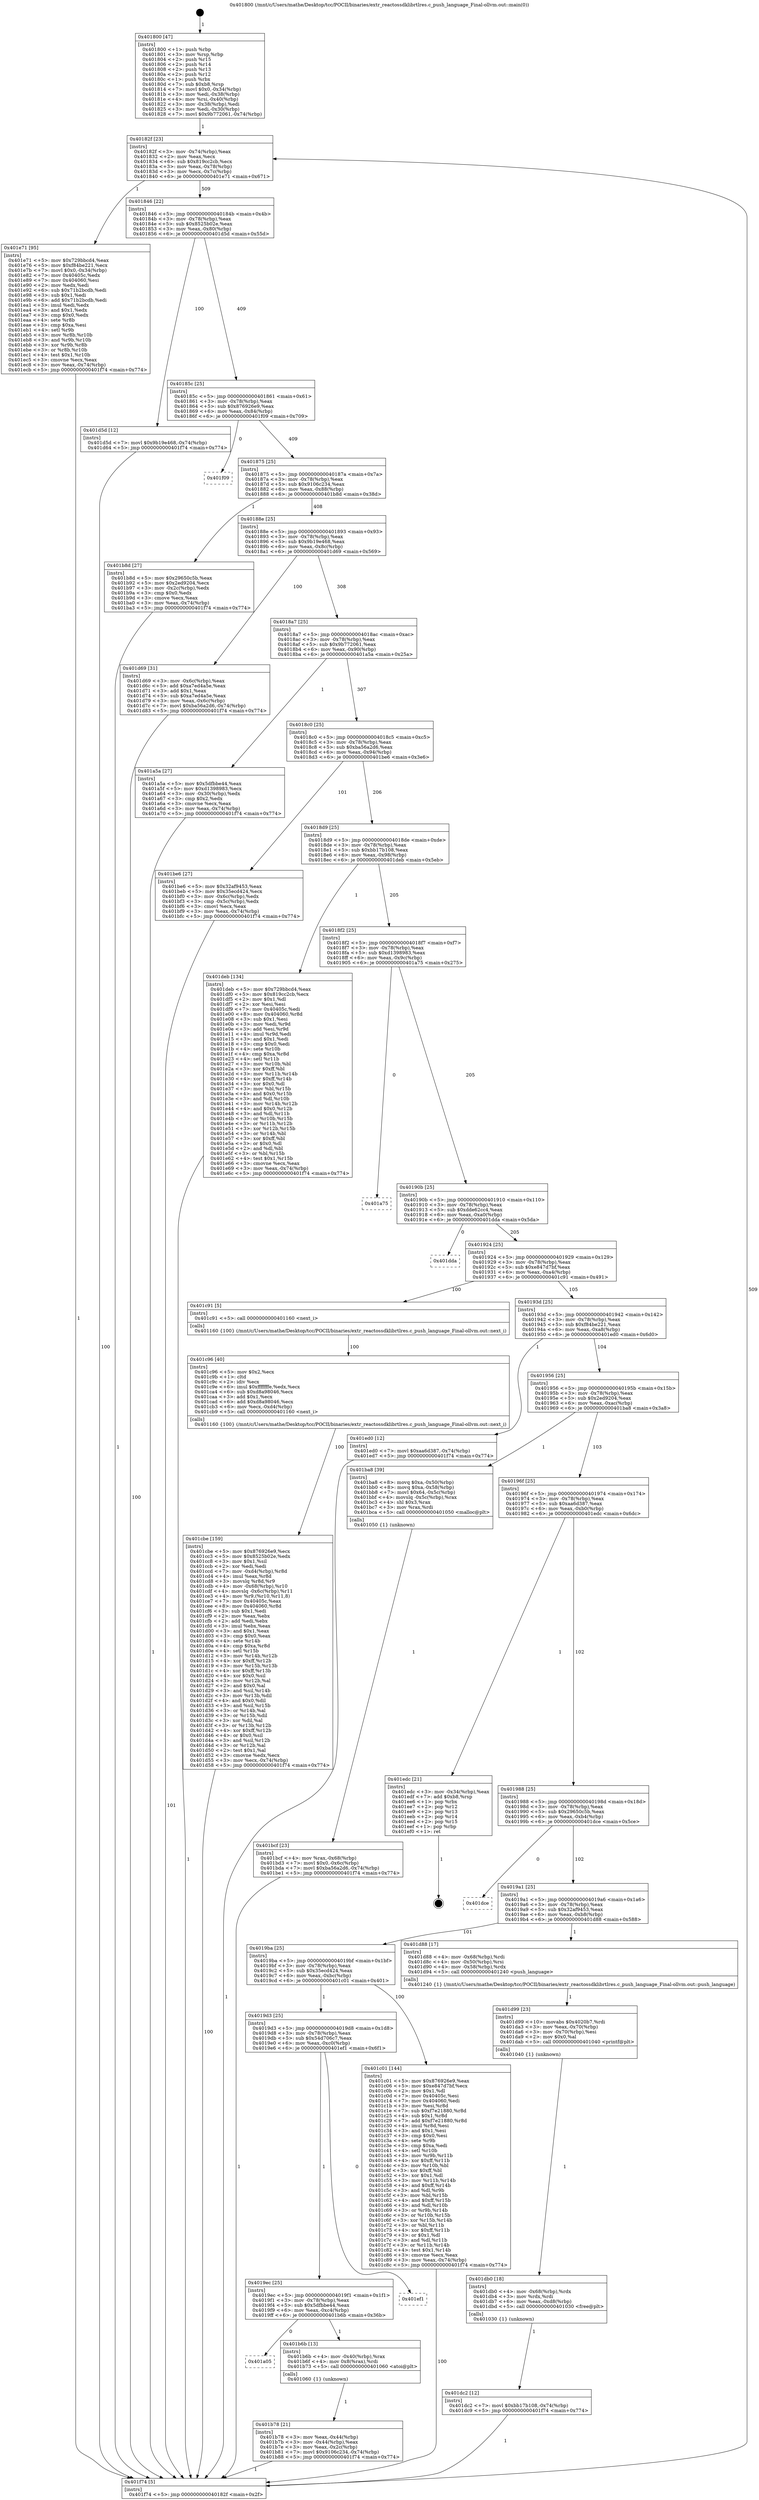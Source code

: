 digraph "0x401800" {
  label = "0x401800 (/mnt/c/Users/mathe/Desktop/tcc/POCII/binaries/extr_reactossdklibrtlres.c_push_language_Final-ollvm.out::main(0))"
  labelloc = "t"
  node[shape=record]

  Entry [label="",width=0.3,height=0.3,shape=circle,fillcolor=black,style=filled]
  "0x40182f" [label="{
     0x40182f [23]\l
     | [instrs]\l
     &nbsp;&nbsp;0x40182f \<+3\>: mov -0x74(%rbp),%eax\l
     &nbsp;&nbsp;0x401832 \<+2\>: mov %eax,%ecx\l
     &nbsp;&nbsp;0x401834 \<+6\>: sub $0x819cc2cb,%ecx\l
     &nbsp;&nbsp;0x40183a \<+3\>: mov %eax,-0x78(%rbp)\l
     &nbsp;&nbsp;0x40183d \<+3\>: mov %ecx,-0x7c(%rbp)\l
     &nbsp;&nbsp;0x401840 \<+6\>: je 0000000000401e71 \<main+0x671\>\l
  }"]
  "0x401e71" [label="{
     0x401e71 [95]\l
     | [instrs]\l
     &nbsp;&nbsp;0x401e71 \<+5\>: mov $0x729bbcd4,%eax\l
     &nbsp;&nbsp;0x401e76 \<+5\>: mov $0xf84be221,%ecx\l
     &nbsp;&nbsp;0x401e7b \<+7\>: movl $0x0,-0x34(%rbp)\l
     &nbsp;&nbsp;0x401e82 \<+7\>: mov 0x40405c,%edx\l
     &nbsp;&nbsp;0x401e89 \<+7\>: mov 0x404060,%esi\l
     &nbsp;&nbsp;0x401e90 \<+2\>: mov %edx,%edi\l
     &nbsp;&nbsp;0x401e92 \<+6\>: sub $0x71b2bcdb,%edi\l
     &nbsp;&nbsp;0x401e98 \<+3\>: sub $0x1,%edi\l
     &nbsp;&nbsp;0x401e9b \<+6\>: add $0x71b2bcdb,%edi\l
     &nbsp;&nbsp;0x401ea1 \<+3\>: imul %edi,%edx\l
     &nbsp;&nbsp;0x401ea4 \<+3\>: and $0x1,%edx\l
     &nbsp;&nbsp;0x401ea7 \<+3\>: cmp $0x0,%edx\l
     &nbsp;&nbsp;0x401eaa \<+4\>: sete %r8b\l
     &nbsp;&nbsp;0x401eae \<+3\>: cmp $0xa,%esi\l
     &nbsp;&nbsp;0x401eb1 \<+4\>: setl %r9b\l
     &nbsp;&nbsp;0x401eb5 \<+3\>: mov %r8b,%r10b\l
     &nbsp;&nbsp;0x401eb8 \<+3\>: and %r9b,%r10b\l
     &nbsp;&nbsp;0x401ebb \<+3\>: xor %r9b,%r8b\l
     &nbsp;&nbsp;0x401ebe \<+3\>: or %r8b,%r10b\l
     &nbsp;&nbsp;0x401ec1 \<+4\>: test $0x1,%r10b\l
     &nbsp;&nbsp;0x401ec5 \<+3\>: cmovne %ecx,%eax\l
     &nbsp;&nbsp;0x401ec8 \<+3\>: mov %eax,-0x74(%rbp)\l
     &nbsp;&nbsp;0x401ecb \<+5\>: jmp 0000000000401f74 \<main+0x774\>\l
  }"]
  "0x401846" [label="{
     0x401846 [22]\l
     | [instrs]\l
     &nbsp;&nbsp;0x401846 \<+5\>: jmp 000000000040184b \<main+0x4b\>\l
     &nbsp;&nbsp;0x40184b \<+3\>: mov -0x78(%rbp),%eax\l
     &nbsp;&nbsp;0x40184e \<+5\>: sub $0x8525b02e,%eax\l
     &nbsp;&nbsp;0x401853 \<+3\>: mov %eax,-0x80(%rbp)\l
     &nbsp;&nbsp;0x401856 \<+6\>: je 0000000000401d5d \<main+0x55d\>\l
  }"]
  Exit [label="",width=0.3,height=0.3,shape=circle,fillcolor=black,style=filled,peripheries=2]
  "0x401d5d" [label="{
     0x401d5d [12]\l
     | [instrs]\l
     &nbsp;&nbsp;0x401d5d \<+7\>: movl $0x9b19e468,-0x74(%rbp)\l
     &nbsp;&nbsp;0x401d64 \<+5\>: jmp 0000000000401f74 \<main+0x774\>\l
  }"]
  "0x40185c" [label="{
     0x40185c [25]\l
     | [instrs]\l
     &nbsp;&nbsp;0x40185c \<+5\>: jmp 0000000000401861 \<main+0x61\>\l
     &nbsp;&nbsp;0x401861 \<+3\>: mov -0x78(%rbp),%eax\l
     &nbsp;&nbsp;0x401864 \<+5\>: sub $0x876926e9,%eax\l
     &nbsp;&nbsp;0x401869 \<+6\>: mov %eax,-0x84(%rbp)\l
     &nbsp;&nbsp;0x40186f \<+6\>: je 0000000000401f09 \<main+0x709\>\l
  }"]
  "0x401dc2" [label="{
     0x401dc2 [12]\l
     | [instrs]\l
     &nbsp;&nbsp;0x401dc2 \<+7\>: movl $0xbb17b108,-0x74(%rbp)\l
     &nbsp;&nbsp;0x401dc9 \<+5\>: jmp 0000000000401f74 \<main+0x774\>\l
  }"]
  "0x401f09" [label="{
     0x401f09\l
  }", style=dashed]
  "0x401875" [label="{
     0x401875 [25]\l
     | [instrs]\l
     &nbsp;&nbsp;0x401875 \<+5\>: jmp 000000000040187a \<main+0x7a\>\l
     &nbsp;&nbsp;0x40187a \<+3\>: mov -0x78(%rbp),%eax\l
     &nbsp;&nbsp;0x40187d \<+5\>: sub $0x9106c234,%eax\l
     &nbsp;&nbsp;0x401882 \<+6\>: mov %eax,-0x88(%rbp)\l
     &nbsp;&nbsp;0x401888 \<+6\>: je 0000000000401b8d \<main+0x38d\>\l
  }"]
  "0x401db0" [label="{
     0x401db0 [18]\l
     | [instrs]\l
     &nbsp;&nbsp;0x401db0 \<+4\>: mov -0x68(%rbp),%rdx\l
     &nbsp;&nbsp;0x401db4 \<+3\>: mov %rdx,%rdi\l
     &nbsp;&nbsp;0x401db7 \<+6\>: mov %eax,-0xd8(%rbp)\l
     &nbsp;&nbsp;0x401dbd \<+5\>: call 0000000000401030 \<free@plt\>\l
     | [calls]\l
     &nbsp;&nbsp;0x401030 \{1\} (unknown)\l
  }"]
  "0x401b8d" [label="{
     0x401b8d [27]\l
     | [instrs]\l
     &nbsp;&nbsp;0x401b8d \<+5\>: mov $0x29650c5b,%eax\l
     &nbsp;&nbsp;0x401b92 \<+5\>: mov $0x2ed9204,%ecx\l
     &nbsp;&nbsp;0x401b97 \<+3\>: mov -0x2c(%rbp),%edx\l
     &nbsp;&nbsp;0x401b9a \<+3\>: cmp $0x0,%edx\l
     &nbsp;&nbsp;0x401b9d \<+3\>: cmove %ecx,%eax\l
     &nbsp;&nbsp;0x401ba0 \<+3\>: mov %eax,-0x74(%rbp)\l
     &nbsp;&nbsp;0x401ba3 \<+5\>: jmp 0000000000401f74 \<main+0x774\>\l
  }"]
  "0x40188e" [label="{
     0x40188e [25]\l
     | [instrs]\l
     &nbsp;&nbsp;0x40188e \<+5\>: jmp 0000000000401893 \<main+0x93\>\l
     &nbsp;&nbsp;0x401893 \<+3\>: mov -0x78(%rbp),%eax\l
     &nbsp;&nbsp;0x401896 \<+5\>: sub $0x9b19e468,%eax\l
     &nbsp;&nbsp;0x40189b \<+6\>: mov %eax,-0x8c(%rbp)\l
     &nbsp;&nbsp;0x4018a1 \<+6\>: je 0000000000401d69 \<main+0x569\>\l
  }"]
  "0x401d99" [label="{
     0x401d99 [23]\l
     | [instrs]\l
     &nbsp;&nbsp;0x401d99 \<+10\>: movabs $0x4020b7,%rdi\l
     &nbsp;&nbsp;0x401da3 \<+3\>: mov %eax,-0x70(%rbp)\l
     &nbsp;&nbsp;0x401da6 \<+3\>: mov -0x70(%rbp),%esi\l
     &nbsp;&nbsp;0x401da9 \<+2\>: mov $0x0,%al\l
     &nbsp;&nbsp;0x401dab \<+5\>: call 0000000000401040 \<printf@plt\>\l
     | [calls]\l
     &nbsp;&nbsp;0x401040 \{1\} (unknown)\l
  }"]
  "0x401d69" [label="{
     0x401d69 [31]\l
     | [instrs]\l
     &nbsp;&nbsp;0x401d69 \<+3\>: mov -0x6c(%rbp),%eax\l
     &nbsp;&nbsp;0x401d6c \<+5\>: add $0xa7ed4a5e,%eax\l
     &nbsp;&nbsp;0x401d71 \<+3\>: add $0x1,%eax\l
     &nbsp;&nbsp;0x401d74 \<+5\>: sub $0xa7ed4a5e,%eax\l
     &nbsp;&nbsp;0x401d79 \<+3\>: mov %eax,-0x6c(%rbp)\l
     &nbsp;&nbsp;0x401d7c \<+7\>: movl $0xba56a2d6,-0x74(%rbp)\l
     &nbsp;&nbsp;0x401d83 \<+5\>: jmp 0000000000401f74 \<main+0x774\>\l
  }"]
  "0x4018a7" [label="{
     0x4018a7 [25]\l
     | [instrs]\l
     &nbsp;&nbsp;0x4018a7 \<+5\>: jmp 00000000004018ac \<main+0xac\>\l
     &nbsp;&nbsp;0x4018ac \<+3\>: mov -0x78(%rbp),%eax\l
     &nbsp;&nbsp;0x4018af \<+5\>: sub $0x9b772061,%eax\l
     &nbsp;&nbsp;0x4018b4 \<+6\>: mov %eax,-0x90(%rbp)\l
     &nbsp;&nbsp;0x4018ba \<+6\>: je 0000000000401a5a \<main+0x25a\>\l
  }"]
  "0x401cbe" [label="{
     0x401cbe [159]\l
     | [instrs]\l
     &nbsp;&nbsp;0x401cbe \<+5\>: mov $0x876926e9,%ecx\l
     &nbsp;&nbsp;0x401cc3 \<+5\>: mov $0x8525b02e,%edx\l
     &nbsp;&nbsp;0x401cc8 \<+3\>: mov $0x1,%sil\l
     &nbsp;&nbsp;0x401ccb \<+2\>: xor %edi,%edi\l
     &nbsp;&nbsp;0x401ccd \<+7\>: mov -0xd4(%rbp),%r8d\l
     &nbsp;&nbsp;0x401cd4 \<+4\>: imul %eax,%r8d\l
     &nbsp;&nbsp;0x401cd8 \<+3\>: movslq %r8d,%r9\l
     &nbsp;&nbsp;0x401cdb \<+4\>: mov -0x68(%rbp),%r10\l
     &nbsp;&nbsp;0x401cdf \<+4\>: movslq -0x6c(%rbp),%r11\l
     &nbsp;&nbsp;0x401ce3 \<+4\>: mov %r9,(%r10,%r11,8)\l
     &nbsp;&nbsp;0x401ce7 \<+7\>: mov 0x40405c,%eax\l
     &nbsp;&nbsp;0x401cee \<+8\>: mov 0x404060,%r8d\l
     &nbsp;&nbsp;0x401cf6 \<+3\>: sub $0x1,%edi\l
     &nbsp;&nbsp;0x401cf9 \<+2\>: mov %eax,%ebx\l
     &nbsp;&nbsp;0x401cfb \<+2\>: add %edi,%ebx\l
     &nbsp;&nbsp;0x401cfd \<+3\>: imul %ebx,%eax\l
     &nbsp;&nbsp;0x401d00 \<+3\>: and $0x1,%eax\l
     &nbsp;&nbsp;0x401d03 \<+3\>: cmp $0x0,%eax\l
     &nbsp;&nbsp;0x401d06 \<+4\>: sete %r14b\l
     &nbsp;&nbsp;0x401d0a \<+4\>: cmp $0xa,%r8d\l
     &nbsp;&nbsp;0x401d0e \<+4\>: setl %r15b\l
     &nbsp;&nbsp;0x401d12 \<+3\>: mov %r14b,%r12b\l
     &nbsp;&nbsp;0x401d15 \<+4\>: xor $0xff,%r12b\l
     &nbsp;&nbsp;0x401d19 \<+3\>: mov %r15b,%r13b\l
     &nbsp;&nbsp;0x401d1c \<+4\>: xor $0xff,%r13b\l
     &nbsp;&nbsp;0x401d20 \<+4\>: xor $0x0,%sil\l
     &nbsp;&nbsp;0x401d24 \<+3\>: mov %r12b,%al\l
     &nbsp;&nbsp;0x401d27 \<+2\>: and $0x0,%al\l
     &nbsp;&nbsp;0x401d29 \<+3\>: and %sil,%r14b\l
     &nbsp;&nbsp;0x401d2c \<+3\>: mov %r13b,%dil\l
     &nbsp;&nbsp;0x401d2f \<+4\>: and $0x0,%dil\l
     &nbsp;&nbsp;0x401d33 \<+3\>: and %sil,%r15b\l
     &nbsp;&nbsp;0x401d36 \<+3\>: or %r14b,%al\l
     &nbsp;&nbsp;0x401d39 \<+3\>: or %r15b,%dil\l
     &nbsp;&nbsp;0x401d3c \<+3\>: xor %dil,%al\l
     &nbsp;&nbsp;0x401d3f \<+3\>: or %r13b,%r12b\l
     &nbsp;&nbsp;0x401d42 \<+4\>: xor $0xff,%r12b\l
     &nbsp;&nbsp;0x401d46 \<+4\>: or $0x0,%sil\l
     &nbsp;&nbsp;0x401d4a \<+3\>: and %sil,%r12b\l
     &nbsp;&nbsp;0x401d4d \<+3\>: or %r12b,%al\l
     &nbsp;&nbsp;0x401d50 \<+2\>: test $0x1,%al\l
     &nbsp;&nbsp;0x401d52 \<+3\>: cmovne %edx,%ecx\l
     &nbsp;&nbsp;0x401d55 \<+3\>: mov %ecx,-0x74(%rbp)\l
     &nbsp;&nbsp;0x401d58 \<+5\>: jmp 0000000000401f74 \<main+0x774\>\l
  }"]
  "0x401a5a" [label="{
     0x401a5a [27]\l
     | [instrs]\l
     &nbsp;&nbsp;0x401a5a \<+5\>: mov $0x5dfbbe44,%eax\l
     &nbsp;&nbsp;0x401a5f \<+5\>: mov $0xd1398983,%ecx\l
     &nbsp;&nbsp;0x401a64 \<+3\>: mov -0x30(%rbp),%edx\l
     &nbsp;&nbsp;0x401a67 \<+3\>: cmp $0x2,%edx\l
     &nbsp;&nbsp;0x401a6a \<+3\>: cmovne %ecx,%eax\l
     &nbsp;&nbsp;0x401a6d \<+3\>: mov %eax,-0x74(%rbp)\l
     &nbsp;&nbsp;0x401a70 \<+5\>: jmp 0000000000401f74 \<main+0x774\>\l
  }"]
  "0x4018c0" [label="{
     0x4018c0 [25]\l
     | [instrs]\l
     &nbsp;&nbsp;0x4018c0 \<+5\>: jmp 00000000004018c5 \<main+0xc5\>\l
     &nbsp;&nbsp;0x4018c5 \<+3\>: mov -0x78(%rbp),%eax\l
     &nbsp;&nbsp;0x4018c8 \<+5\>: sub $0xba56a2d6,%eax\l
     &nbsp;&nbsp;0x4018cd \<+6\>: mov %eax,-0x94(%rbp)\l
     &nbsp;&nbsp;0x4018d3 \<+6\>: je 0000000000401be6 \<main+0x3e6\>\l
  }"]
  "0x401f74" [label="{
     0x401f74 [5]\l
     | [instrs]\l
     &nbsp;&nbsp;0x401f74 \<+5\>: jmp 000000000040182f \<main+0x2f\>\l
  }"]
  "0x401800" [label="{
     0x401800 [47]\l
     | [instrs]\l
     &nbsp;&nbsp;0x401800 \<+1\>: push %rbp\l
     &nbsp;&nbsp;0x401801 \<+3\>: mov %rsp,%rbp\l
     &nbsp;&nbsp;0x401804 \<+2\>: push %r15\l
     &nbsp;&nbsp;0x401806 \<+2\>: push %r14\l
     &nbsp;&nbsp;0x401808 \<+2\>: push %r13\l
     &nbsp;&nbsp;0x40180a \<+2\>: push %r12\l
     &nbsp;&nbsp;0x40180c \<+1\>: push %rbx\l
     &nbsp;&nbsp;0x40180d \<+7\>: sub $0xb8,%rsp\l
     &nbsp;&nbsp;0x401814 \<+7\>: movl $0x0,-0x34(%rbp)\l
     &nbsp;&nbsp;0x40181b \<+3\>: mov %edi,-0x38(%rbp)\l
     &nbsp;&nbsp;0x40181e \<+4\>: mov %rsi,-0x40(%rbp)\l
     &nbsp;&nbsp;0x401822 \<+3\>: mov -0x38(%rbp),%edi\l
     &nbsp;&nbsp;0x401825 \<+3\>: mov %edi,-0x30(%rbp)\l
     &nbsp;&nbsp;0x401828 \<+7\>: movl $0x9b772061,-0x74(%rbp)\l
  }"]
  "0x401c96" [label="{
     0x401c96 [40]\l
     | [instrs]\l
     &nbsp;&nbsp;0x401c96 \<+5\>: mov $0x2,%ecx\l
     &nbsp;&nbsp;0x401c9b \<+1\>: cltd\l
     &nbsp;&nbsp;0x401c9c \<+2\>: idiv %ecx\l
     &nbsp;&nbsp;0x401c9e \<+6\>: imul $0xfffffffe,%edx,%ecx\l
     &nbsp;&nbsp;0x401ca4 \<+6\>: sub $0xd8a98046,%ecx\l
     &nbsp;&nbsp;0x401caa \<+3\>: add $0x1,%ecx\l
     &nbsp;&nbsp;0x401cad \<+6\>: add $0xd8a98046,%ecx\l
     &nbsp;&nbsp;0x401cb3 \<+6\>: mov %ecx,-0xd4(%rbp)\l
     &nbsp;&nbsp;0x401cb9 \<+5\>: call 0000000000401160 \<next_i\>\l
     | [calls]\l
     &nbsp;&nbsp;0x401160 \{100\} (/mnt/c/Users/mathe/Desktop/tcc/POCII/binaries/extr_reactossdklibrtlres.c_push_language_Final-ollvm.out::next_i)\l
  }"]
  "0x401be6" [label="{
     0x401be6 [27]\l
     | [instrs]\l
     &nbsp;&nbsp;0x401be6 \<+5\>: mov $0x32af9453,%eax\l
     &nbsp;&nbsp;0x401beb \<+5\>: mov $0x35ecd424,%ecx\l
     &nbsp;&nbsp;0x401bf0 \<+3\>: mov -0x6c(%rbp),%edx\l
     &nbsp;&nbsp;0x401bf3 \<+3\>: cmp -0x5c(%rbp),%edx\l
     &nbsp;&nbsp;0x401bf6 \<+3\>: cmovl %ecx,%eax\l
     &nbsp;&nbsp;0x401bf9 \<+3\>: mov %eax,-0x74(%rbp)\l
     &nbsp;&nbsp;0x401bfc \<+5\>: jmp 0000000000401f74 \<main+0x774\>\l
  }"]
  "0x4018d9" [label="{
     0x4018d9 [25]\l
     | [instrs]\l
     &nbsp;&nbsp;0x4018d9 \<+5\>: jmp 00000000004018de \<main+0xde\>\l
     &nbsp;&nbsp;0x4018de \<+3\>: mov -0x78(%rbp),%eax\l
     &nbsp;&nbsp;0x4018e1 \<+5\>: sub $0xbb17b108,%eax\l
     &nbsp;&nbsp;0x4018e6 \<+6\>: mov %eax,-0x98(%rbp)\l
     &nbsp;&nbsp;0x4018ec \<+6\>: je 0000000000401deb \<main+0x5eb\>\l
  }"]
  "0x401bcf" [label="{
     0x401bcf [23]\l
     | [instrs]\l
     &nbsp;&nbsp;0x401bcf \<+4\>: mov %rax,-0x68(%rbp)\l
     &nbsp;&nbsp;0x401bd3 \<+7\>: movl $0x0,-0x6c(%rbp)\l
     &nbsp;&nbsp;0x401bda \<+7\>: movl $0xba56a2d6,-0x74(%rbp)\l
     &nbsp;&nbsp;0x401be1 \<+5\>: jmp 0000000000401f74 \<main+0x774\>\l
  }"]
  "0x401deb" [label="{
     0x401deb [134]\l
     | [instrs]\l
     &nbsp;&nbsp;0x401deb \<+5\>: mov $0x729bbcd4,%eax\l
     &nbsp;&nbsp;0x401df0 \<+5\>: mov $0x819cc2cb,%ecx\l
     &nbsp;&nbsp;0x401df5 \<+2\>: mov $0x1,%dl\l
     &nbsp;&nbsp;0x401df7 \<+2\>: xor %esi,%esi\l
     &nbsp;&nbsp;0x401df9 \<+7\>: mov 0x40405c,%edi\l
     &nbsp;&nbsp;0x401e00 \<+8\>: mov 0x404060,%r8d\l
     &nbsp;&nbsp;0x401e08 \<+3\>: sub $0x1,%esi\l
     &nbsp;&nbsp;0x401e0b \<+3\>: mov %edi,%r9d\l
     &nbsp;&nbsp;0x401e0e \<+3\>: add %esi,%r9d\l
     &nbsp;&nbsp;0x401e11 \<+4\>: imul %r9d,%edi\l
     &nbsp;&nbsp;0x401e15 \<+3\>: and $0x1,%edi\l
     &nbsp;&nbsp;0x401e18 \<+3\>: cmp $0x0,%edi\l
     &nbsp;&nbsp;0x401e1b \<+4\>: sete %r10b\l
     &nbsp;&nbsp;0x401e1f \<+4\>: cmp $0xa,%r8d\l
     &nbsp;&nbsp;0x401e23 \<+4\>: setl %r11b\l
     &nbsp;&nbsp;0x401e27 \<+3\>: mov %r10b,%bl\l
     &nbsp;&nbsp;0x401e2a \<+3\>: xor $0xff,%bl\l
     &nbsp;&nbsp;0x401e2d \<+3\>: mov %r11b,%r14b\l
     &nbsp;&nbsp;0x401e30 \<+4\>: xor $0xff,%r14b\l
     &nbsp;&nbsp;0x401e34 \<+3\>: xor $0x0,%dl\l
     &nbsp;&nbsp;0x401e37 \<+3\>: mov %bl,%r15b\l
     &nbsp;&nbsp;0x401e3a \<+4\>: and $0x0,%r15b\l
     &nbsp;&nbsp;0x401e3e \<+3\>: and %dl,%r10b\l
     &nbsp;&nbsp;0x401e41 \<+3\>: mov %r14b,%r12b\l
     &nbsp;&nbsp;0x401e44 \<+4\>: and $0x0,%r12b\l
     &nbsp;&nbsp;0x401e48 \<+3\>: and %dl,%r11b\l
     &nbsp;&nbsp;0x401e4b \<+3\>: or %r10b,%r15b\l
     &nbsp;&nbsp;0x401e4e \<+3\>: or %r11b,%r12b\l
     &nbsp;&nbsp;0x401e51 \<+3\>: xor %r12b,%r15b\l
     &nbsp;&nbsp;0x401e54 \<+3\>: or %r14b,%bl\l
     &nbsp;&nbsp;0x401e57 \<+3\>: xor $0xff,%bl\l
     &nbsp;&nbsp;0x401e5a \<+3\>: or $0x0,%dl\l
     &nbsp;&nbsp;0x401e5d \<+2\>: and %dl,%bl\l
     &nbsp;&nbsp;0x401e5f \<+3\>: or %bl,%r15b\l
     &nbsp;&nbsp;0x401e62 \<+4\>: test $0x1,%r15b\l
     &nbsp;&nbsp;0x401e66 \<+3\>: cmovne %ecx,%eax\l
     &nbsp;&nbsp;0x401e69 \<+3\>: mov %eax,-0x74(%rbp)\l
     &nbsp;&nbsp;0x401e6c \<+5\>: jmp 0000000000401f74 \<main+0x774\>\l
  }"]
  "0x4018f2" [label="{
     0x4018f2 [25]\l
     | [instrs]\l
     &nbsp;&nbsp;0x4018f2 \<+5\>: jmp 00000000004018f7 \<main+0xf7\>\l
     &nbsp;&nbsp;0x4018f7 \<+3\>: mov -0x78(%rbp),%eax\l
     &nbsp;&nbsp;0x4018fa \<+5\>: sub $0xd1398983,%eax\l
     &nbsp;&nbsp;0x4018ff \<+6\>: mov %eax,-0x9c(%rbp)\l
     &nbsp;&nbsp;0x401905 \<+6\>: je 0000000000401a75 \<main+0x275\>\l
  }"]
  "0x401b78" [label="{
     0x401b78 [21]\l
     | [instrs]\l
     &nbsp;&nbsp;0x401b78 \<+3\>: mov %eax,-0x44(%rbp)\l
     &nbsp;&nbsp;0x401b7b \<+3\>: mov -0x44(%rbp),%eax\l
     &nbsp;&nbsp;0x401b7e \<+3\>: mov %eax,-0x2c(%rbp)\l
     &nbsp;&nbsp;0x401b81 \<+7\>: movl $0x9106c234,-0x74(%rbp)\l
     &nbsp;&nbsp;0x401b88 \<+5\>: jmp 0000000000401f74 \<main+0x774\>\l
  }"]
  "0x401a75" [label="{
     0x401a75\l
  }", style=dashed]
  "0x40190b" [label="{
     0x40190b [25]\l
     | [instrs]\l
     &nbsp;&nbsp;0x40190b \<+5\>: jmp 0000000000401910 \<main+0x110\>\l
     &nbsp;&nbsp;0x401910 \<+3\>: mov -0x78(%rbp),%eax\l
     &nbsp;&nbsp;0x401913 \<+5\>: sub $0xdde62cc4,%eax\l
     &nbsp;&nbsp;0x401918 \<+6\>: mov %eax,-0xa0(%rbp)\l
     &nbsp;&nbsp;0x40191e \<+6\>: je 0000000000401dda \<main+0x5da\>\l
  }"]
  "0x401a05" [label="{
     0x401a05\l
  }", style=dashed]
  "0x401dda" [label="{
     0x401dda\l
  }", style=dashed]
  "0x401924" [label="{
     0x401924 [25]\l
     | [instrs]\l
     &nbsp;&nbsp;0x401924 \<+5\>: jmp 0000000000401929 \<main+0x129\>\l
     &nbsp;&nbsp;0x401929 \<+3\>: mov -0x78(%rbp),%eax\l
     &nbsp;&nbsp;0x40192c \<+5\>: sub $0xe847d7bf,%eax\l
     &nbsp;&nbsp;0x401931 \<+6\>: mov %eax,-0xa4(%rbp)\l
     &nbsp;&nbsp;0x401937 \<+6\>: je 0000000000401c91 \<main+0x491\>\l
  }"]
  "0x401b6b" [label="{
     0x401b6b [13]\l
     | [instrs]\l
     &nbsp;&nbsp;0x401b6b \<+4\>: mov -0x40(%rbp),%rax\l
     &nbsp;&nbsp;0x401b6f \<+4\>: mov 0x8(%rax),%rdi\l
     &nbsp;&nbsp;0x401b73 \<+5\>: call 0000000000401060 \<atoi@plt\>\l
     | [calls]\l
     &nbsp;&nbsp;0x401060 \{1\} (unknown)\l
  }"]
  "0x401c91" [label="{
     0x401c91 [5]\l
     | [instrs]\l
     &nbsp;&nbsp;0x401c91 \<+5\>: call 0000000000401160 \<next_i\>\l
     | [calls]\l
     &nbsp;&nbsp;0x401160 \{100\} (/mnt/c/Users/mathe/Desktop/tcc/POCII/binaries/extr_reactossdklibrtlres.c_push_language_Final-ollvm.out::next_i)\l
  }"]
  "0x40193d" [label="{
     0x40193d [25]\l
     | [instrs]\l
     &nbsp;&nbsp;0x40193d \<+5\>: jmp 0000000000401942 \<main+0x142\>\l
     &nbsp;&nbsp;0x401942 \<+3\>: mov -0x78(%rbp),%eax\l
     &nbsp;&nbsp;0x401945 \<+5\>: sub $0xf84be221,%eax\l
     &nbsp;&nbsp;0x40194a \<+6\>: mov %eax,-0xa8(%rbp)\l
     &nbsp;&nbsp;0x401950 \<+6\>: je 0000000000401ed0 \<main+0x6d0\>\l
  }"]
  "0x4019ec" [label="{
     0x4019ec [25]\l
     | [instrs]\l
     &nbsp;&nbsp;0x4019ec \<+5\>: jmp 00000000004019f1 \<main+0x1f1\>\l
     &nbsp;&nbsp;0x4019f1 \<+3\>: mov -0x78(%rbp),%eax\l
     &nbsp;&nbsp;0x4019f4 \<+5\>: sub $0x5dfbbe44,%eax\l
     &nbsp;&nbsp;0x4019f9 \<+6\>: mov %eax,-0xc4(%rbp)\l
     &nbsp;&nbsp;0x4019ff \<+6\>: je 0000000000401b6b \<main+0x36b\>\l
  }"]
  "0x401ed0" [label="{
     0x401ed0 [12]\l
     | [instrs]\l
     &nbsp;&nbsp;0x401ed0 \<+7\>: movl $0xaa6d387,-0x74(%rbp)\l
     &nbsp;&nbsp;0x401ed7 \<+5\>: jmp 0000000000401f74 \<main+0x774\>\l
  }"]
  "0x401956" [label="{
     0x401956 [25]\l
     | [instrs]\l
     &nbsp;&nbsp;0x401956 \<+5\>: jmp 000000000040195b \<main+0x15b\>\l
     &nbsp;&nbsp;0x40195b \<+3\>: mov -0x78(%rbp),%eax\l
     &nbsp;&nbsp;0x40195e \<+5\>: sub $0x2ed9204,%eax\l
     &nbsp;&nbsp;0x401963 \<+6\>: mov %eax,-0xac(%rbp)\l
     &nbsp;&nbsp;0x401969 \<+6\>: je 0000000000401ba8 \<main+0x3a8\>\l
  }"]
  "0x401ef1" [label="{
     0x401ef1\l
  }", style=dashed]
  "0x401ba8" [label="{
     0x401ba8 [39]\l
     | [instrs]\l
     &nbsp;&nbsp;0x401ba8 \<+8\>: movq $0xa,-0x50(%rbp)\l
     &nbsp;&nbsp;0x401bb0 \<+8\>: movq $0xa,-0x58(%rbp)\l
     &nbsp;&nbsp;0x401bb8 \<+7\>: movl $0x64,-0x5c(%rbp)\l
     &nbsp;&nbsp;0x401bbf \<+4\>: movslq -0x5c(%rbp),%rax\l
     &nbsp;&nbsp;0x401bc3 \<+4\>: shl $0x3,%rax\l
     &nbsp;&nbsp;0x401bc7 \<+3\>: mov %rax,%rdi\l
     &nbsp;&nbsp;0x401bca \<+5\>: call 0000000000401050 \<malloc@plt\>\l
     | [calls]\l
     &nbsp;&nbsp;0x401050 \{1\} (unknown)\l
  }"]
  "0x40196f" [label="{
     0x40196f [25]\l
     | [instrs]\l
     &nbsp;&nbsp;0x40196f \<+5\>: jmp 0000000000401974 \<main+0x174\>\l
     &nbsp;&nbsp;0x401974 \<+3\>: mov -0x78(%rbp),%eax\l
     &nbsp;&nbsp;0x401977 \<+5\>: sub $0xaa6d387,%eax\l
     &nbsp;&nbsp;0x40197c \<+6\>: mov %eax,-0xb0(%rbp)\l
     &nbsp;&nbsp;0x401982 \<+6\>: je 0000000000401edc \<main+0x6dc\>\l
  }"]
  "0x4019d3" [label="{
     0x4019d3 [25]\l
     | [instrs]\l
     &nbsp;&nbsp;0x4019d3 \<+5\>: jmp 00000000004019d8 \<main+0x1d8\>\l
     &nbsp;&nbsp;0x4019d8 \<+3\>: mov -0x78(%rbp),%eax\l
     &nbsp;&nbsp;0x4019db \<+5\>: sub $0x54d706c7,%eax\l
     &nbsp;&nbsp;0x4019e0 \<+6\>: mov %eax,-0xc0(%rbp)\l
     &nbsp;&nbsp;0x4019e6 \<+6\>: je 0000000000401ef1 \<main+0x6f1\>\l
  }"]
  "0x401edc" [label="{
     0x401edc [21]\l
     | [instrs]\l
     &nbsp;&nbsp;0x401edc \<+3\>: mov -0x34(%rbp),%eax\l
     &nbsp;&nbsp;0x401edf \<+7\>: add $0xb8,%rsp\l
     &nbsp;&nbsp;0x401ee6 \<+1\>: pop %rbx\l
     &nbsp;&nbsp;0x401ee7 \<+2\>: pop %r12\l
     &nbsp;&nbsp;0x401ee9 \<+2\>: pop %r13\l
     &nbsp;&nbsp;0x401eeb \<+2\>: pop %r14\l
     &nbsp;&nbsp;0x401eed \<+2\>: pop %r15\l
     &nbsp;&nbsp;0x401eef \<+1\>: pop %rbp\l
     &nbsp;&nbsp;0x401ef0 \<+1\>: ret\l
  }"]
  "0x401988" [label="{
     0x401988 [25]\l
     | [instrs]\l
     &nbsp;&nbsp;0x401988 \<+5\>: jmp 000000000040198d \<main+0x18d\>\l
     &nbsp;&nbsp;0x40198d \<+3\>: mov -0x78(%rbp),%eax\l
     &nbsp;&nbsp;0x401990 \<+5\>: sub $0x29650c5b,%eax\l
     &nbsp;&nbsp;0x401995 \<+6\>: mov %eax,-0xb4(%rbp)\l
     &nbsp;&nbsp;0x40199b \<+6\>: je 0000000000401dce \<main+0x5ce\>\l
  }"]
  "0x401c01" [label="{
     0x401c01 [144]\l
     | [instrs]\l
     &nbsp;&nbsp;0x401c01 \<+5\>: mov $0x876926e9,%eax\l
     &nbsp;&nbsp;0x401c06 \<+5\>: mov $0xe847d7bf,%ecx\l
     &nbsp;&nbsp;0x401c0b \<+2\>: mov $0x1,%dl\l
     &nbsp;&nbsp;0x401c0d \<+7\>: mov 0x40405c,%esi\l
     &nbsp;&nbsp;0x401c14 \<+7\>: mov 0x404060,%edi\l
     &nbsp;&nbsp;0x401c1b \<+3\>: mov %esi,%r8d\l
     &nbsp;&nbsp;0x401c1e \<+7\>: sub $0xf7e21880,%r8d\l
     &nbsp;&nbsp;0x401c25 \<+4\>: sub $0x1,%r8d\l
     &nbsp;&nbsp;0x401c29 \<+7\>: add $0xf7e21880,%r8d\l
     &nbsp;&nbsp;0x401c30 \<+4\>: imul %r8d,%esi\l
     &nbsp;&nbsp;0x401c34 \<+3\>: and $0x1,%esi\l
     &nbsp;&nbsp;0x401c37 \<+3\>: cmp $0x0,%esi\l
     &nbsp;&nbsp;0x401c3a \<+4\>: sete %r9b\l
     &nbsp;&nbsp;0x401c3e \<+3\>: cmp $0xa,%edi\l
     &nbsp;&nbsp;0x401c41 \<+4\>: setl %r10b\l
     &nbsp;&nbsp;0x401c45 \<+3\>: mov %r9b,%r11b\l
     &nbsp;&nbsp;0x401c48 \<+4\>: xor $0xff,%r11b\l
     &nbsp;&nbsp;0x401c4c \<+3\>: mov %r10b,%bl\l
     &nbsp;&nbsp;0x401c4f \<+3\>: xor $0xff,%bl\l
     &nbsp;&nbsp;0x401c52 \<+3\>: xor $0x1,%dl\l
     &nbsp;&nbsp;0x401c55 \<+3\>: mov %r11b,%r14b\l
     &nbsp;&nbsp;0x401c58 \<+4\>: and $0xff,%r14b\l
     &nbsp;&nbsp;0x401c5c \<+3\>: and %dl,%r9b\l
     &nbsp;&nbsp;0x401c5f \<+3\>: mov %bl,%r15b\l
     &nbsp;&nbsp;0x401c62 \<+4\>: and $0xff,%r15b\l
     &nbsp;&nbsp;0x401c66 \<+3\>: and %dl,%r10b\l
     &nbsp;&nbsp;0x401c69 \<+3\>: or %r9b,%r14b\l
     &nbsp;&nbsp;0x401c6c \<+3\>: or %r10b,%r15b\l
     &nbsp;&nbsp;0x401c6f \<+3\>: xor %r15b,%r14b\l
     &nbsp;&nbsp;0x401c72 \<+3\>: or %bl,%r11b\l
     &nbsp;&nbsp;0x401c75 \<+4\>: xor $0xff,%r11b\l
     &nbsp;&nbsp;0x401c79 \<+3\>: or $0x1,%dl\l
     &nbsp;&nbsp;0x401c7c \<+3\>: and %dl,%r11b\l
     &nbsp;&nbsp;0x401c7f \<+3\>: or %r11b,%r14b\l
     &nbsp;&nbsp;0x401c82 \<+4\>: test $0x1,%r14b\l
     &nbsp;&nbsp;0x401c86 \<+3\>: cmovne %ecx,%eax\l
     &nbsp;&nbsp;0x401c89 \<+3\>: mov %eax,-0x74(%rbp)\l
     &nbsp;&nbsp;0x401c8c \<+5\>: jmp 0000000000401f74 \<main+0x774\>\l
  }"]
  "0x401dce" [label="{
     0x401dce\l
  }", style=dashed]
  "0x4019a1" [label="{
     0x4019a1 [25]\l
     | [instrs]\l
     &nbsp;&nbsp;0x4019a1 \<+5\>: jmp 00000000004019a6 \<main+0x1a6\>\l
     &nbsp;&nbsp;0x4019a6 \<+3\>: mov -0x78(%rbp),%eax\l
     &nbsp;&nbsp;0x4019a9 \<+5\>: sub $0x32af9453,%eax\l
     &nbsp;&nbsp;0x4019ae \<+6\>: mov %eax,-0xb8(%rbp)\l
     &nbsp;&nbsp;0x4019b4 \<+6\>: je 0000000000401d88 \<main+0x588\>\l
  }"]
  "0x4019ba" [label="{
     0x4019ba [25]\l
     | [instrs]\l
     &nbsp;&nbsp;0x4019ba \<+5\>: jmp 00000000004019bf \<main+0x1bf\>\l
     &nbsp;&nbsp;0x4019bf \<+3\>: mov -0x78(%rbp),%eax\l
     &nbsp;&nbsp;0x4019c2 \<+5\>: sub $0x35ecd424,%eax\l
     &nbsp;&nbsp;0x4019c7 \<+6\>: mov %eax,-0xbc(%rbp)\l
     &nbsp;&nbsp;0x4019cd \<+6\>: je 0000000000401c01 \<main+0x401\>\l
  }"]
  "0x401d88" [label="{
     0x401d88 [17]\l
     | [instrs]\l
     &nbsp;&nbsp;0x401d88 \<+4\>: mov -0x68(%rbp),%rdi\l
     &nbsp;&nbsp;0x401d8c \<+4\>: mov -0x50(%rbp),%rsi\l
     &nbsp;&nbsp;0x401d90 \<+4\>: mov -0x58(%rbp),%rdx\l
     &nbsp;&nbsp;0x401d94 \<+5\>: call 0000000000401240 \<push_language\>\l
     | [calls]\l
     &nbsp;&nbsp;0x401240 \{1\} (/mnt/c/Users/mathe/Desktop/tcc/POCII/binaries/extr_reactossdklibrtlres.c_push_language_Final-ollvm.out::push_language)\l
  }"]
  Entry -> "0x401800" [label=" 1"]
  "0x40182f" -> "0x401e71" [label=" 1"]
  "0x40182f" -> "0x401846" [label=" 509"]
  "0x401edc" -> Exit [label=" 1"]
  "0x401846" -> "0x401d5d" [label=" 100"]
  "0x401846" -> "0x40185c" [label=" 409"]
  "0x401ed0" -> "0x401f74" [label=" 1"]
  "0x40185c" -> "0x401f09" [label=" 0"]
  "0x40185c" -> "0x401875" [label=" 409"]
  "0x401e71" -> "0x401f74" [label=" 1"]
  "0x401875" -> "0x401b8d" [label=" 1"]
  "0x401875" -> "0x40188e" [label=" 408"]
  "0x401deb" -> "0x401f74" [label=" 1"]
  "0x40188e" -> "0x401d69" [label=" 100"]
  "0x40188e" -> "0x4018a7" [label=" 308"]
  "0x401dc2" -> "0x401f74" [label=" 1"]
  "0x4018a7" -> "0x401a5a" [label=" 1"]
  "0x4018a7" -> "0x4018c0" [label=" 307"]
  "0x401a5a" -> "0x401f74" [label=" 1"]
  "0x401800" -> "0x40182f" [label=" 1"]
  "0x401f74" -> "0x40182f" [label=" 509"]
  "0x401db0" -> "0x401dc2" [label=" 1"]
  "0x4018c0" -> "0x401be6" [label=" 101"]
  "0x4018c0" -> "0x4018d9" [label=" 206"]
  "0x401d99" -> "0x401db0" [label=" 1"]
  "0x4018d9" -> "0x401deb" [label=" 1"]
  "0x4018d9" -> "0x4018f2" [label=" 205"]
  "0x401d88" -> "0x401d99" [label=" 1"]
  "0x4018f2" -> "0x401a75" [label=" 0"]
  "0x4018f2" -> "0x40190b" [label=" 205"]
  "0x401d69" -> "0x401f74" [label=" 100"]
  "0x40190b" -> "0x401dda" [label=" 0"]
  "0x40190b" -> "0x401924" [label=" 205"]
  "0x401d5d" -> "0x401f74" [label=" 100"]
  "0x401924" -> "0x401c91" [label=" 100"]
  "0x401924" -> "0x40193d" [label=" 105"]
  "0x401cbe" -> "0x401f74" [label=" 100"]
  "0x40193d" -> "0x401ed0" [label=" 1"]
  "0x40193d" -> "0x401956" [label=" 104"]
  "0x401c91" -> "0x401c96" [label=" 100"]
  "0x401956" -> "0x401ba8" [label=" 1"]
  "0x401956" -> "0x40196f" [label=" 103"]
  "0x401c01" -> "0x401f74" [label=" 100"]
  "0x40196f" -> "0x401edc" [label=" 1"]
  "0x40196f" -> "0x401988" [label=" 102"]
  "0x401bcf" -> "0x401f74" [label=" 1"]
  "0x401988" -> "0x401dce" [label=" 0"]
  "0x401988" -> "0x4019a1" [label=" 102"]
  "0x401ba8" -> "0x401bcf" [label=" 1"]
  "0x4019a1" -> "0x401d88" [label=" 1"]
  "0x4019a1" -> "0x4019ba" [label=" 101"]
  "0x401b8d" -> "0x401f74" [label=" 1"]
  "0x4019ba" -> "0x401c01" [label=" 100"]
  "0x4019ba" -> "0x4019d3" [label=" 1"]
  "0x401be6" -> "0x401f74" [label=" 101"]
  "0x4019d3" -> "0x401ef1" [label=" 0"]
  "0x4019d3" -> "0x4019ec" [label=" 1"]
  "0x401c96" -> "0x401cbe" [label=" 100"]
  "0x4019ec" -> "0x401b6b" [label=" 1"]
  "0x4019ec" -> "0x401a05" [label=" 0"]
  "0x401b6b" -> "0x401b78" [label=" 1"]
  "0x401b78" -> "0x401f74" [label=" 1"]
}
